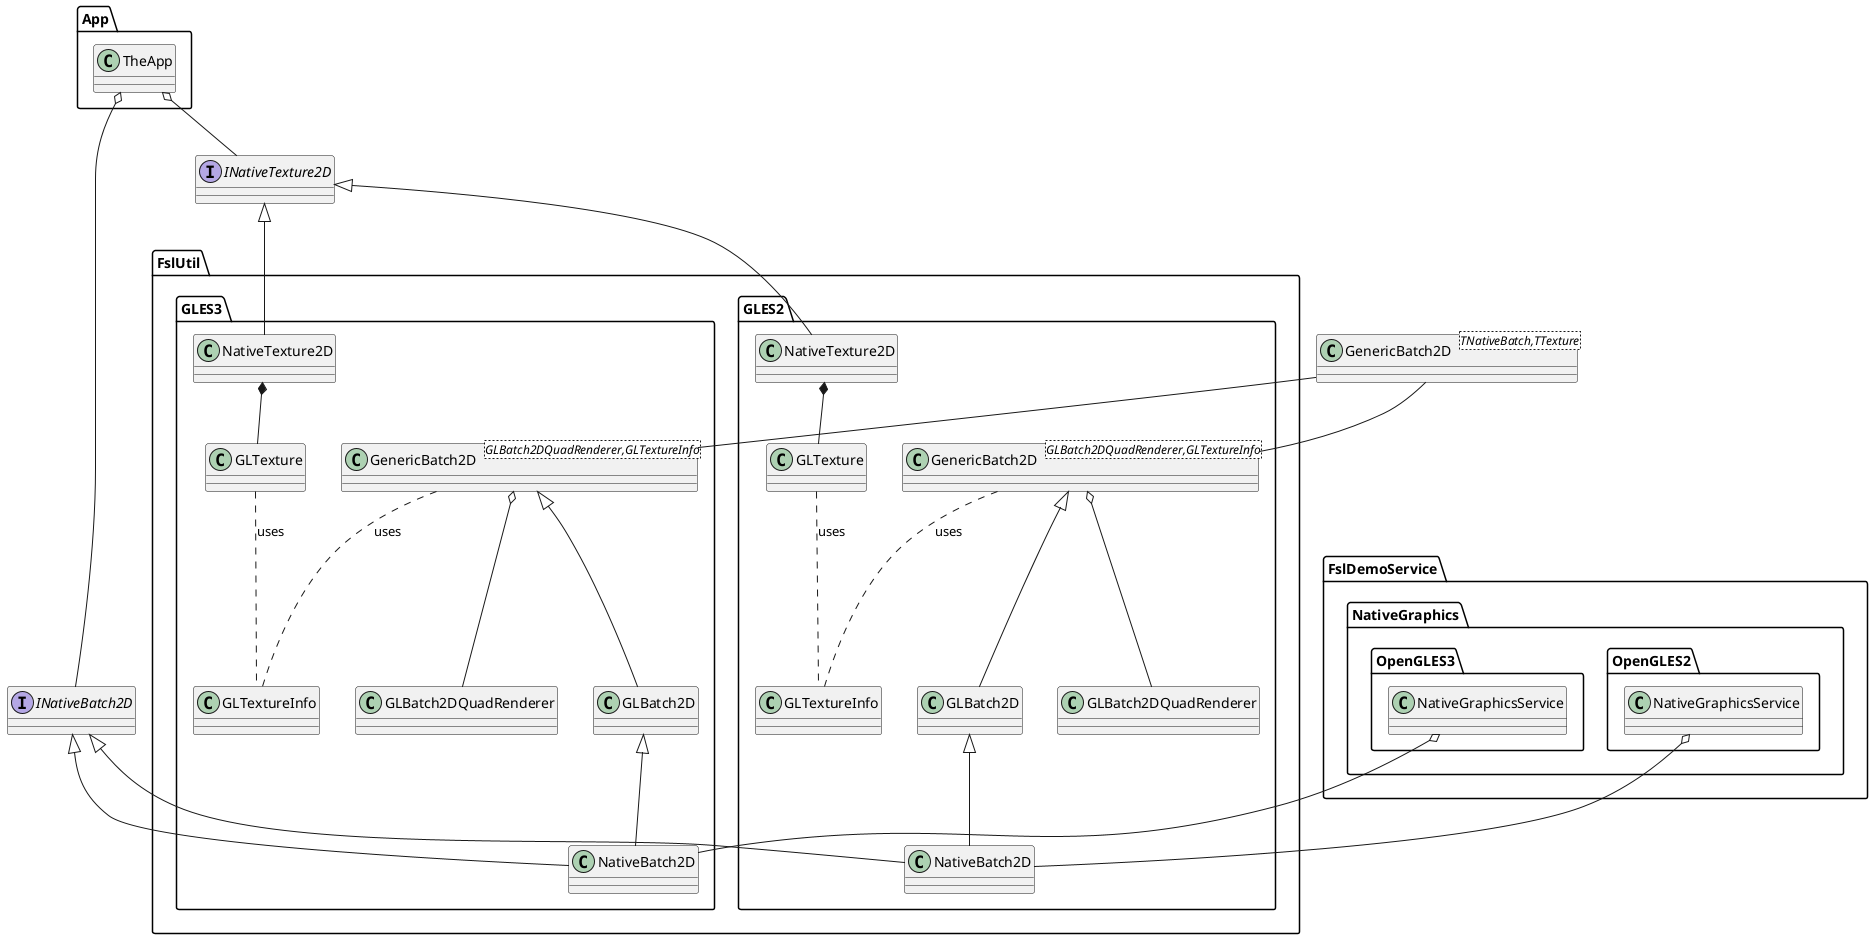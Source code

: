 @startuml NativeBatch Class Diagram
scale 1

' FslGraphics
interface INativeBatch2D
interface INativeTexture2D
'typename TNativeBatch, typename TTexture, typename TVFormatter = GenericBatch2DFormat::Flipped
class GenericBatch2D<TNativeBatch,TTexture>

namespace FslUtil.GLES2 {
    class GLBatch2D
    class GLBatch2DQuadRenderer
    class GLTexture
    class GLTextureInfo
    class NativeBatch2D
    class NativeTexture2D
    class "GenericBatch2D<GLBatch2DQuadRenderer,GLTextureInfo>" as GenericBatch2D_GLBatch2DQuadRenderer_GLTextureInfo

    .GenericBatch2D -- GenericBatch2D_GLBatch2DQuadRenderer_GLTextureInfo

    GenericBatch2D_GLBatch2DQuadRenderer_GLTextureInfo <|-- GLBatch2D 
    GenericBatch2D_GLBatch2DQuadRenderer_GLTextureInfo o-- GLBatch2DQuadRenderer
    GenericBatch2D_GLBatch2DQuadRenderer_GLTextureInfo .. GLTextureInfo : uses
    GLBatch2D <|-- NativeBatch2D
    GLTexture .. GLTextureInfo : uses
    NativeTexture2D *-- GLTexture

    .INativeBatch2D <|-- NativeBatch2D
    .INativeTexture2D <|-- NativeTexture2D
}

namespace FslUtil.GLES3 {
    class GLBatch2D
    class GLBatch2DQuadRenderer
    class GLTexture
    class GLTextureInfo
    class NativeBatch2D
    class NativeTexture2D
    class "GenericBatch2D<GLBatch2DQuadRenderer,GLTextureInfo>" as GenericBatch2D_GLBatch2DQuadRenderer_GLTextureInfo

    .GenericBatch2D -- GenericBatch2D_GLBatch2DQuadRenderer_GLTextureInfo
    GenericBatch2D_GLBatch2DQuadRenderer_GLTextureInfo <|-- GLBatch2D 
    GenericBatch2D_GLBatch2DQuadRenderer_GLTextureInfo o-- GLBatch2DQuadRenderer
    GenericBatch2D_GLBatch2DQuadRenderer_GLTextureInfo .. GLTextureInfo : uses
    GLBatch2D <|-- NativeBatch2D
    GLTexture .. GLTextureInfo : uses
    NativeTexture2D *-- GLTexture

    .INativeBatch2D <|-- NativeBatch2D
    .INativeTexture2D <|-- NativeTexture2D
}

namespace FslDemoService.NativeGraphics.OpenGLES2 {
    class NativeGraphicsService
    
    NativeGraphicsService o-- FslUtil.GLES2.NativeBatch2D
}

namespace FslDemoService.NativeGraphics.OpenGLES3 {
    class NativeGraphicsService
    
    NativeGraphicsService o-- FslUtil.GLES3.NativeBatch2D
}

namespace App {
  class TheApp  
  TheApp  o-- .INativeBatch2D
  TheApp  o-- .INativeTexture2D
}


@enduml